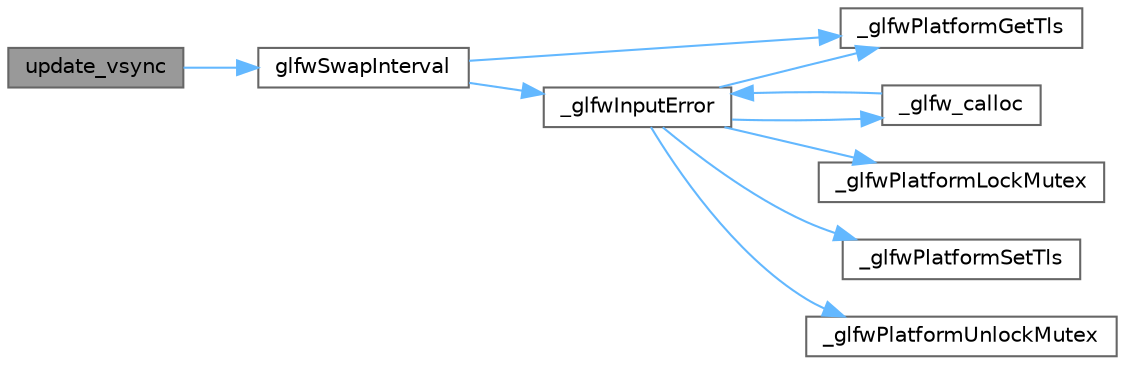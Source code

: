 digraph "update_vsync"
{
 // LATEX_PDF_SIZE
  bgcolor="transparent";
  edge [fontname=Helvetica,fontsize=10,labelfontname=Helvetica,labelfontsize=10];
  node [fontname=Helvetica,fontsize=10,shape=box,height=0.2,width=0.4];
  rankdir="LR";
  Node1 [id="Node000001",label="update_vsync",height=0.2,width=0.4,color="gray40", fillcolor="grey60", style="filled", fontcolor="black",tooltip=" "];
  Node1 -> Node2 [id="edge1_Node000001_Node000002",color="steelblue1",style="solid",tooltip=" "];
  Node2 [id="Node000002",label="glfwSwapInterval",height=0.2,width=0.4,color="grey40", fillcolor="white", style="filled",URL="$group__context.html#ga12a595c06947cec4967c6e1f14210a8a",tooltip="Sets the swap interval for the current context."];
  Node2 -> Node3 [id="edge2_Node000002_Node000003",color="steelblue1",style="solid",tooltip=" "];
  Node3 [id="Node000003",label="_glfwInputError",height=0.2,width=0.4,color="grey40", fillcolor="white", style="filled",URL="$glfw_2src_2init_8c.html#a3287b282ec57a4a89127ae51f49f10f5",tooltip=" "];
  Node3 -> Node4 [id="edge3_Node000003_Node000004",color="steelblue1",style="solid",tooltip=" "];
  Node4 [id="Node000004",label="_glfw_calloc",height=0.2,width=0.4,color="grey40", fillcolor="white", style="filled",URL="$glfw_2src_2init_8c.html#a88a6e01ef5c1245a6d2a5e62b02e5678",tooltip=" "];
  Node4 -> Node3 [id="edge4_Node000004_Node000003",color="steelblue1",style="solid",tooltip=" "];
  Node3 -> Node5 [id="edge5_Node000003_Node000005",color="steelblue1",style="solid",tooltip=" "];
  Node5 [id="Node000005",label="_glfwPlatformGetTls",height=0.2,width=0.4,color="grey40", fillcolor="white", style="filled",URL="$posix__thread_8c.html#a7d2f6e8ecd2e06f2e86d9446d642bd00",tooltip=" "];
  Node3 -> Node6 [id="edge6_Node000003_Node000006",color="steelblue1",style="solid",tooltip=" "];
  Node6 [id="Node000006",label="_glfwPlatformLockMutex",height=0.2,width=0.4,color="grey40", fillcolor="white", style="filled",URL="$posix__thread_8c.html#a2677e4d211fbe9b2dc96d16e91c98930",tooltip=" "];
  Node3 -> Node7 [id="edge7_Node000003_Node000007",color="steelblue1",style="solid",tooltip=" "];
  Node7 [id="Node000007",label="_glfwPlatformSetTls",height=0.2,width=0.4,color="grey40", fillcolor="white", style="filled",URL="$posix__thread_8c.html#a302f48b6d4dba6b3579449d8a43cfae7",tooltip=" "];
  Node3 -> Node8 [id="edge8_Node000003_Node000008",color="steelblue1",style="solid",tooltip=" "];
  Node8 [id="Node000008",label="_glfwPlatformUnlockMutex",height=0.2,width=0.4,color="grey40", fillcolor="white", style="filled",URL="$posix__thread_8c.html#a8b7744446237b1c292ba8a0b9d5e7f90",tooltip=" "];
  Node2 -> Node5 [id="edge9_Node000002_Node000005",color="steelblue1",style="solid",tooltip=" "];
}
